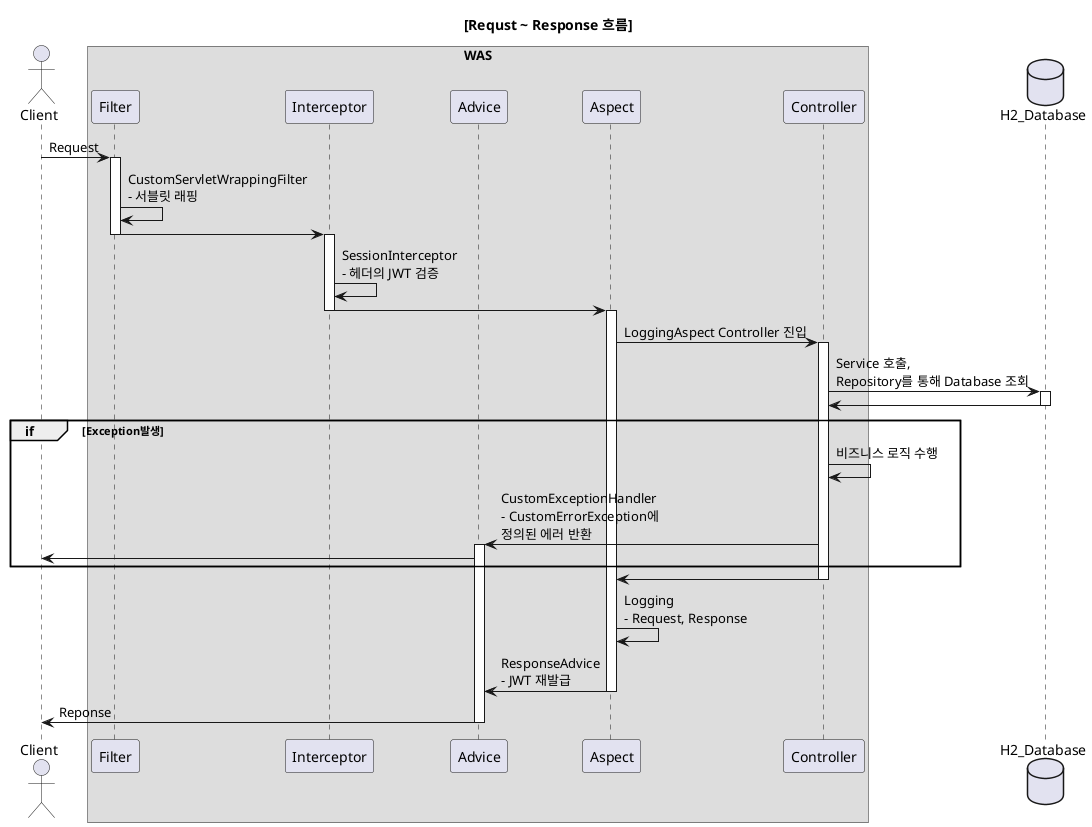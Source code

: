 @startuml

title [Requst ~ Response 흐름]

actor Client as client
database H2_Database as db

box "WAS"
participant Filter as filter
participant Interceptor as interceptor
participant Advice as advice
participant Aspect as aspect
participant Controller as controller

client -> filter++ : Request
filter -> filter : CustomServletWrappingFilter\n- 서블릿 래핑 
filter -> interceptor--

interceptor++
interceptor -> interceptor : SessionInterceptor\n- 헤더의 JWT 검증 
interceptor -> aspect--
 
aspect++
aspect -> controller++ : LoggingAspect Controller 진입
 
controller -> db++ : Service 호출, \nRepository를 통해 Database 조회
db -> controller-- 

group if [Exception발생]
 controller -> controller : 비즈니스 로직 수행
 controller -> advice++ : CustomExceptionHandler\n- CustomErrorException에\n정의된 에러 반환
 advice -> client
end

controller -> aspect-- 
aspect -> aspect : Logging\n- Request, Response 
aspect -> advice : ResponseAdvice\n- JWT 재발급
aspect--
advice-> client-- : Reponse

end box

database H2_Database as db

@enduml